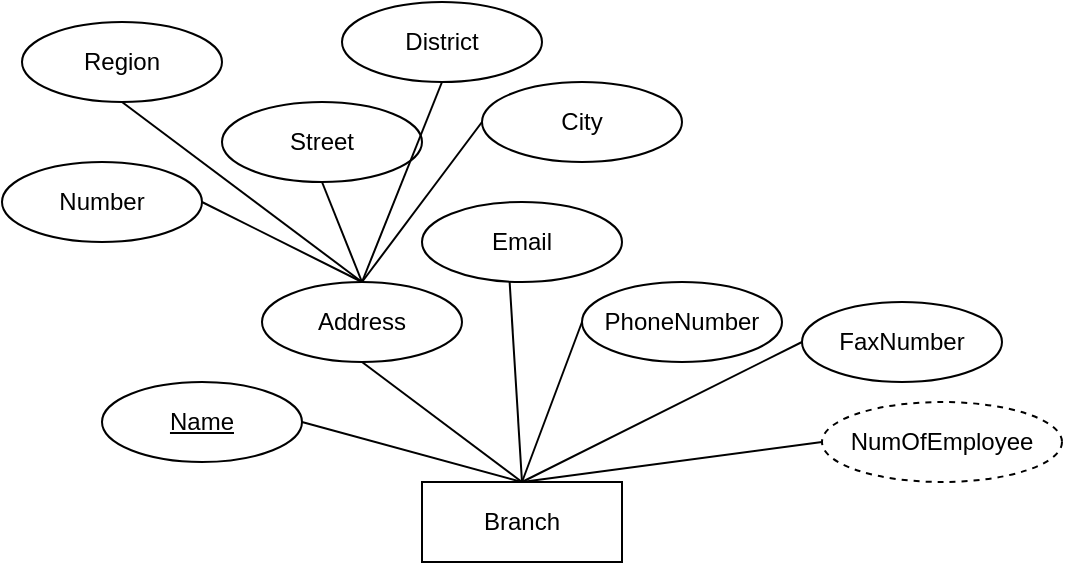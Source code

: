 <mxfile version="24.7.17">
  <diagram id="R2lEEEUBdFMjLlhIrx00" name="Page-1">
    <mxGraphModel dx="521" dy="557" grid="1" gridSize="10" guides="1" tooltips="1" connect="1" arrows="1" fold="1" page="1" pageScale="1" pageWidth="850" pageHeight="1100" math="0" shadow="0" extFonts="Permanent Marker^https://fonts.googleapis.com/css?family=Permanent+Marker">
      <root>
        <mxCell id="0" />
        <mxCell id="1" parent="0" />
        <mxCell id="tewJ0VVlAmIZAVQiJVw1-1" value="Branch" style="whiteSpace=wrap;html=1;align=center;" vertex="1" parent="1">
          <mxGeometry x="370" y="270" width="100" height="40" as="geometry" />
        </mxCell>
        <mxCell id="tewJ0VVlAmIZAVQiJVw1-2" value="&lt;u&gt;Name&lt;/u&gt;" style="ellipse;whiteSpace=wrap;html=1;align=center;" vertex="1" parent="1">
          <mxGeometry x="210" y="220" width="100" height="40" as="geometry" />
        </mxCell>
        <mxCell id="tewJ0VVlAmIZAVQiJVw1-3" value="Address" style="ellipse;whiteSpace=wrap;html=1;align=center;" vertex="1" parent="1">
          <mxGeometry x="290" y="170" width="100" height="40" as="geometry" />
        </mxCell>
        <mxCell id="tewJ0VVlAmIZAVQiJVw1-4" value="Number" style="ellipse;whiteSpace=wrap;html=1;align=center;" vertex="1" parent="1">
          <mxGeometry x="160" y="110" width="100" height="40" as="geometry" />
        </mxCell>
        <mxCell id="tewJ0VVlAmIZAVQiJVw1-5" value="Street" style="ellipse;whiteSpace=wrap;html=1;align=center;" vertex="1" parent="1">
          <mxGeometry x="270" y="80" width="100" height="40" as="geometry" />
        </mxCell>
        <mxCell id="tewJ0VVlAmIZAVQiJVw1-6" value="FaxNumber" style="ellipse;whiteSpace=wrap;html=1;align=center;" vertex="1" parent="1">
          <mxGeometry x="560" y="180" width="100" height="40" as="geometry" />
        </mxCell>
        <mxCell id="tewJ0VVlAmIZAVQiJVw1-7" value="District" style="ellipse;whiteSpace=wrap;html=1;align=center;" vertex="1" parent="1">
          <mxGeometry x="330" y="30" width="100" height="40" as="geometry" />
        </mxCell>
        <mxCell id="tewJ0VVlAmIZAVQiJVw1-9" value="PhoneNumber" style="ellipse;whiteSpace=wrap;html=1;align=center;" vertex="1" parent="1">
          <mxGeometry x="450" y="170" width="100" height="40" as="geometry" />
        </mxCell>
        <mxCell id="tewJ0VVlAmIZAVQiJVw1-10" value="Region" style="ellipse;whiteSpace=wrap;html=1;align=center;" vertex="1" parent="1">
          <mxGeometry x="170" y="40" width="100" height="40" as="geometry" />
        </mxCell>
        <mxCell id="tewJ0VVlAmIZAVQiJVw1-14" value="City" style="ellipse;whiteSpace=wrap;html=1;align=center;" vertex="1" parent="1">
          <mxGeometry x="400" y="70" width="100" height="40" as="geometry" />
        </mxCell>
        <mxCell id="tewJ0VVlAmIZAVQiJVw1-15" value="" style="endArrow=none;html=1;rounded=0;entryX=0.5;entryY=1;entryDx=0;entryDy=0;exitX=0.5;exitY=0;exitDx=0;exitDy=0;" edge="1" parent="1" source="tewJ0VVlAmIZAVQiJVw1-3" target="tewJ0VVlAmIZAVQiJVw1-10">
          <mxGeometry width="50" height="50" relative="1" as="geometry">
            <mxPoint x="390" y="310" as="sourcePoint" />
            <mxPoint x="440" y="260" as="targetPoint" />
          </mxGeometry>
        </mxCell>
        <mxCell id="tewJ0VVlAmIZAVQiJVw1-16" value="" style="endArrow=none;html=1;rounded=0;entryX=0.5;entryY=0;entryDx=0;entryDy=0;exitX=1;exitY=0.5;exitDx=0;exitDy=0;" edge="1" parent="1" source="tewJ0VVlAmIZAVQiJVw1-4" target="tewJ0VVlAmIZAVQiJVw1-3">
          <mxGeometry width="50" height="50" relative="1" as="geometry">
            <mxPoint x="390" y="310" as="sourcePoint" />
            <mxPoint x="440" y="260" as="targetPoint" />
          </mxGeometry>
        </mxCell>
        <mxCell id="tewJ0VVlAmIZAVQiJVw1-17" value="" style="endArrow=none;html=1;rounded=0;entryX=0.5;entryY=1;entryDx=0;entryDy=0;exitX=0.5;exitY=0;exitDx=0;exitDy=0;" edge="1" parent="1" source="tewJ0VVlAmIZAVQiJVw1-3" target="tewJ0VVlAmIZAVQiJVw1-5">
          <mxGeometry width="50" height="50" relative="1" as="geometry">
            <mxPoint x="390" y="310" as="sourcePoint" />
            <mxPoint x="440" y="260" as="targetPoint" />
          </mxGeometry>
        </mxCell>
        <mxCell id="tewJ0VVlAmIZAVQiJVw1-18" value="" style="endArrow=none;html=1;rounded=0;entryX=0.5;entryY=1;entryDx=0;entryDy=0;exitX=0.5;exitY=0;exitDx=0;exitDy=0;" edge="1" parent="1" source="tewJ0VVlAmIZAVQiJVw1-3" target="tewJ0VVlAmIZAVQiJVw1-7">
          <mxGeometry width="50" height="50" relative="1" as="geometry">
            <mxPoint x="390" y="310" as="sourcePoint" />
            <mxPoint x="440" y="260" as="targetPoint" />
          </mxGeometry>
        </mxCell>
        <mxCell id="tewJ0VVlAmIZAVQiJVw1-19" value="" style="endArrow=none;html=1;rounded=0;entryX=0;entryY=0.5;entryDx=0;entryDy=0;exitX=0.5;exitY=0;exitDx=0;exitDy=0;" edge="1" parent="1" source="tewJ0VVlAmIZAVQiJVw1-3" target="tewJ0VVlAmIZAVQiJVw1-14">
          <mxGeometry width="50" height="50" relative="1" as="geometry">
            <mxPoint x="390" y="310" as="sourcePoint" />
            <mxPoint x="440" y="260" as="targetPoint" />
          </mxGeometry>
        </mxCell>
        <mxCell id="tewJ0VVlAmIZAVQiJVw1-20" value="Email" style="ellipse;whiteSpace=wrap;html=1;align=center;" vertex="1" parent="1">
          <mxGeometry x="370" y="130" width="100" height="40" as="geometry" />
        </mxCell>
        <mxCell id="tewJ0VVlAmIZAVQiJVw1-21" value="NumOfEmployee" style="ellipse;whiteSpace=wrap;html=1;align=center;dashed=1;" vertex="1" parent="1">
          <mxGeometry x="570" y="230" width="120" height="40" as="geometry" />
        </mxCell>
        <mxCell id="tewJ0VVlAmIZAVQiJVw1-22" value="" style="endArrow=none;html=1;rounded=0;exitX=0.5;exitY=0;exitDx=0;exitDy=0;entryX=0.438;entryY=0.995;entryDx=0;entryDy=0;entryPerimeter=0;" edge="1" parent="1" source="tewJ0VVlAmIZAVQiJVw1-1" target="tewJ0VVlAmIZAVQiJVw1-20">
          <mxGeometry width="50" height="50" relative="1" as="geometry">
            <mxPoint x="490" y="310" as="sourcePoint" />
            <mxPoint x="540" y="260" as="targetPoint" />
          </mxGeometry>
        </mxCell>
        <mxCell id="tewJ0VVlAmIZAVQiJVw1-23" value="" style="endArrow=none;html=1;rounded=0;exitX=0.5;exitY=0;exitDx=0;exitDy=0;entryX=0;entryY=0.5;entryDx=0;entryDy=0;" edge="1" parent="1" source="tewJ0VVlAmIZAVQiJVw1-1" target="tewJ0VVlAmIZAVQiJVw1-6">
          <mxGeometry width="50" height="50" relative="1" as="geometry">
            <mxPoint x="490" y="310" as="sourcePoint" />
            <mxPoint x="540" y="260" as="targetPoint" />
          </mxGeometry>
        </mxCell>
        <mxCell id="tewJ0VVlAmIZAVQiJVw1-24" value="" style="endArrow=none;html=1;rounded=0;exitX=0.5;exitY=0;exitDx=0;exitDy=0;entryX=0;entryY=0.5;entryDx=0;entryDy=0;" edge="1" parent="1" source="tewJ0VVlAmIZAVQiJVw1-1" target="tewJ0VVlAmIZAVQiJVw1-9">
          <mxGeometry width="50" height="50" relative="1" as="geometry">
            <mxPoint x="490" y="310" as="sourcePoint" />
            <mxPoint x="540" y="260" as="targetPoint" />
          </mxGeometry>
        </mxCell>
        <mxCell id="tewJ0VVlAmIZAVQiJVw1-25" value="" style="endArrow=none;html=1;rounded=0;exitX=0.5;exitY=0;exitDx=0;exitDy=0;entryX=0.5;entryY=1;entryDx=0;entryDy=0;" edge="1" parent="1" source="tewJ0VVlAmIZAVQiJVw1-1" target="tewJ0VVlAmIZAVQiJVw1-3">
          <mxGeometry width="50" height="50" relative="1" as="geometry">
            <mxPoint x="490" y="310" as="sourcePoint" />
            <mxPoint x="540" y="260" as="targetPoint" />
          </mxGeometry>
        </mxCell>
        <mxCell id="tewJ0VVlAmIZAVQiJVw1-26" value="" style="endArrow=none;html=1;rounded=0;exitX=0.5;exitY=0;exitDx=0;exitDy=0;entryX=1;entryY=0.5;entryDx=0;entryDy=0;" edge="1" parent="1" source="tewJ0VVlAmIZAVQiJVw1-1" target="tewJ0VVlAmIZAVQiJVw1-2">
          <mxGeometry width="50" height="50" relative="1" as="geometry">
            <mxPoint x="490" y="310" as="sourcePoint" />
            <mxPoint x="540" y="260" as="targetPoint" />
          </mxGeometry>
        </mxCell>
        <mxCell id="tewJ0VVlAmIZAVQiJVw1-27" value="" style="endArrow=none;html=1;rounded=0;entryX=0;entryY=0.5;entryDx=0;entryDy=0;exitX=0.5;exitY=0;exitDx=0;exitDy=0;" edge="1" parent="1" source="tewJ0VVlAmIZAVQiJVw1-1" target="tewJ0VVlAmIZAVQiJVw1-21">
          <mxGeometry width="50" height="50" relative="1" as="geometry">
            <mxPoint x="410" y="310" as="sourcePoint" />
            <mxPoint x="460" y="260" as="targetPoint" />
          </mxGeometry>
        </mxCell>
      </root>
    </mxGraphModel>
  </diagram>
</mxfile>
